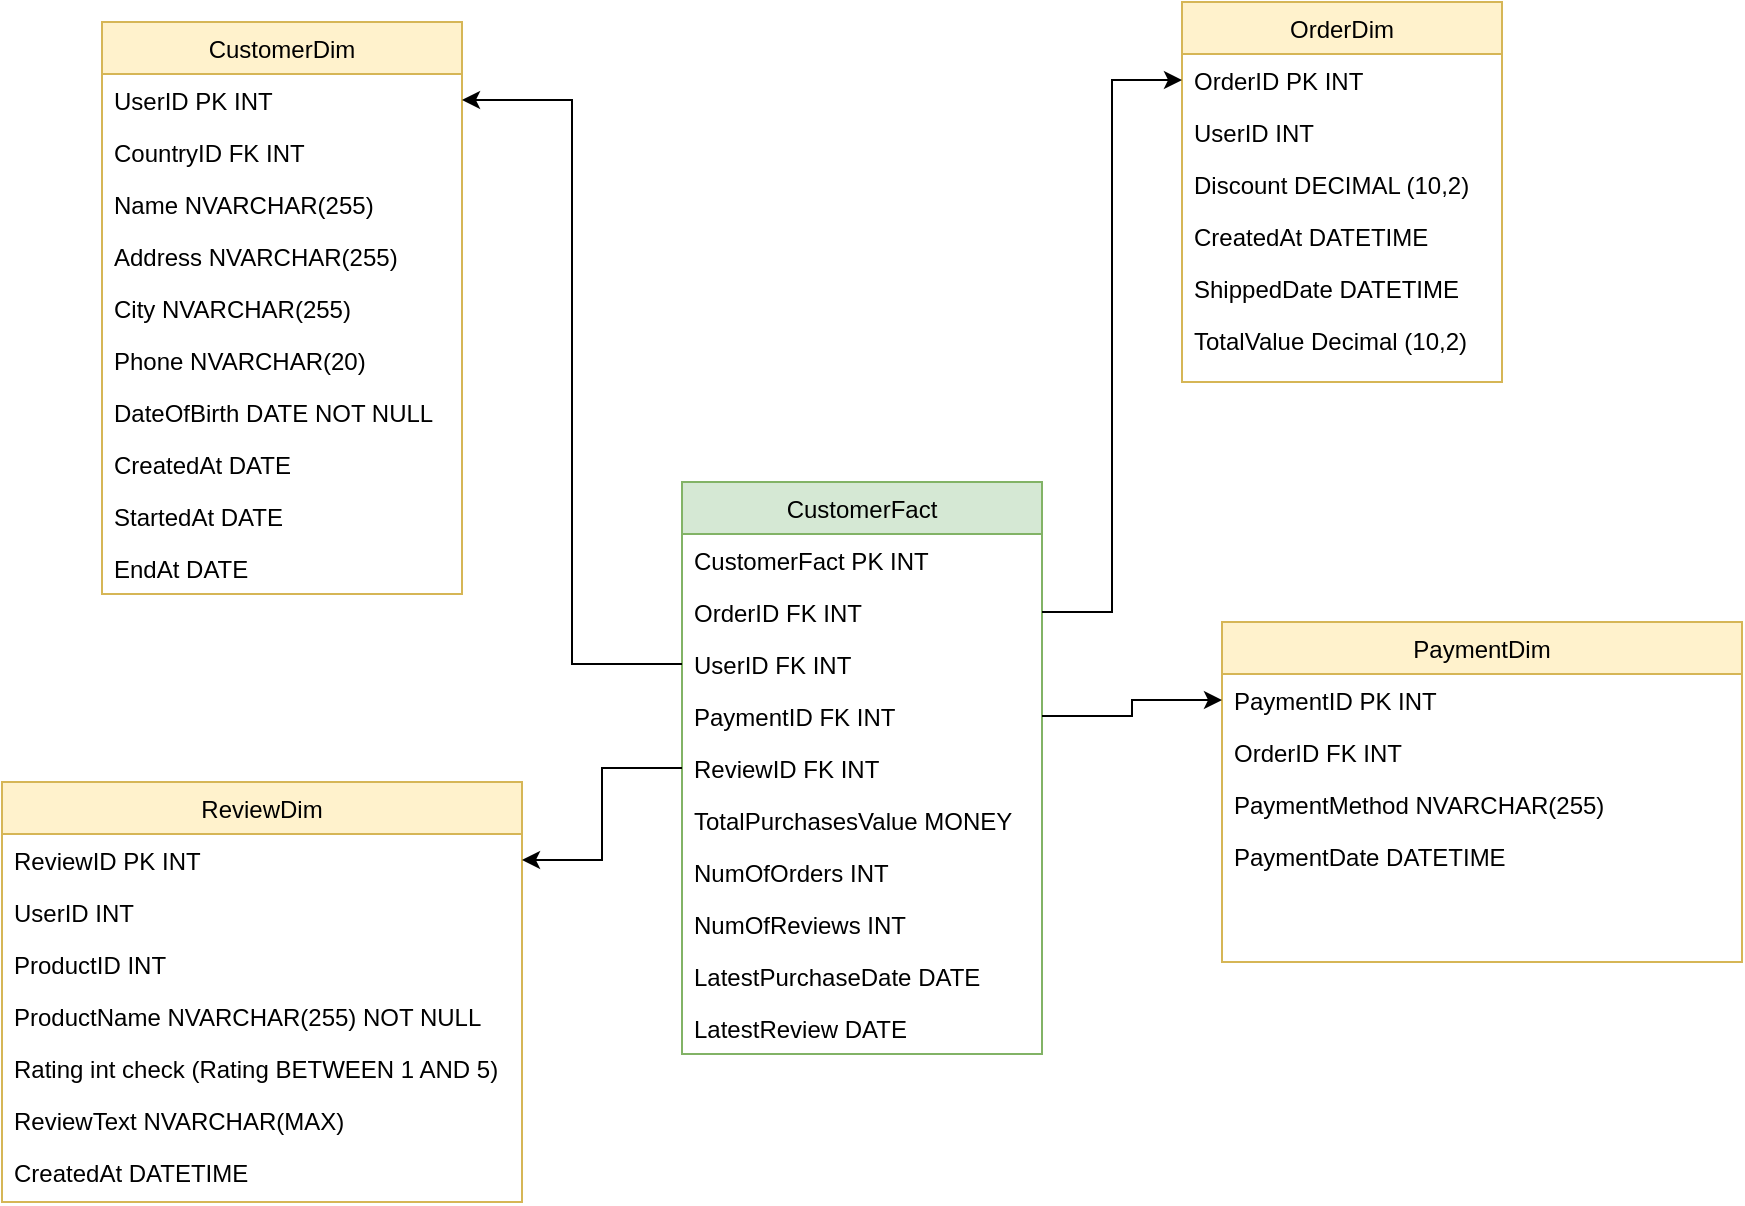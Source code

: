 <mxfile version="26.2.9">
  <diagram name="Page-1" id="Xc4G4QgOa8WYtgTiWpyU">
    <mxGraphModel dx="1752" dy="1296" grid="1" gridSize="10" guides="1" tooltips="1" connect="1" arrows="1" fold="1" page="1" pageScale="1" pageWidth="827" pageHeight="1169" math="0" shadow="0">
      <root>
        <mxCell id="0" />
        <mxCell id="1" parent="0" />
        <mxCell id="snwVZUiGdkBFRitPu1Vy-1" value="CustomerFact" style="swimlane;fontStyle=0;align=center;verticalAlign=top;childLayout=stackLayout;horizontal=1;startSize=26;horizontalStack=0;resizeParent=1;resizeLast=0;collapsible=1;marginBottom=0;rounded=0;shadow=0;strokeWidth=1;fillColor=#d5e8d4;strokeColor=#82b366;" vertex="1" parent="1">
          <mxGeometry x="-360" y="370" width="180" height="286" as="geometry">
            <mxRectangle x="130" y="380" width="160" height="26" as="alternateBounds" />
          </mxGeometry>
        </mxCell>
        <mxCell id="snwVZUiGdkBFRitPu1Vy-2" value="CustomerFact PK INT" style="text;align=left;verticalAlign=top;spacingLeft=4;spacingRight=4;overflow=hidden;rotatable=0;points=[[0,0.5],[1,0.5]];portConstraint=eastwest;" vertex="1" parent="snwVZUiGdkBFRitPu1Vy-1">
          <mxGeometry y="26" width="180" height="26" as="geometry" />
        </mxCell>
        <mxCell id="snwVZUiGdkBFRitPu1Vy-3" value="OrderID FK INT" style="text;align=left;verticalAlign=top;spacingLeft=4;spacingRight=4;overflow=hidden;rotatable=0;points=[[0,0.5],[1,0.5]];portConstraint=eastwest;rounded=0;shadow=0;html=0;" vertex="1" parent="snwVZUiGdkBFRitPu1Vy-1">
          <mxGeometry y="52" width="180" height="26" as="geometry" />
        </mxCell>
        <mxCell id="snwVZUiGdkBFRitPu1Vy-4" value="UserID FK INT" style="text;align=left;verticalAlign=top;spacingLeft=4;spacingRight=4;overflow=hidden;rotatable=0;points=[[0,0.5],[1,0.5]];portConstraint=eastwest;" vertex="1" parent="snwVZUiGdkBFRitPu1Vy-1">
          <mxGeometry y="78" width="180" height="26" as="geometry" />
        </mxCell>
        <mxCell id="snwVZUiGdkBFRitPu1Vy-11" value="PaymentID FK INT" style="text;align=left;verticalAlign=top;spacingLeft=4;spacingRight=4;overflow=hidden;rotatable=0;points=[[0,0.5],[1,0.5]];portConstraint=eastwest;" vertex="1" parent="snwVZUiGdkBFRitPu1Vy-1">
          <mxGeometry y="104" width="180" height="26" as="geometry" />
        </mxCell>
        <mxCell id="snwVZUiGdkBFRitPu1Vy-5" value="ReviewID FK INT" style="text;align=left;verticalAlign=top;spacingLeft=4;spacingRight=4;overflow=hidden;rotatable=0;points=[[0,0.5],[1,0.5]];portConstraint=eastwest;" vertex="1" parent="snwVZUiGdkBFRitPu1Vy-1">
          <mxGeometry y="130" width="180" height="26" as="geometry" />
        </mxCell>
        <mxCell id="snwVZUiGdkBFRitPu1Vy-8" value="TotalPurchasesValue MONEY" style="text;align=left;verticalAlign=top;spacingLeft=4;spacingRight=4;overflow=hidden;rotatable=0;points=[[0,0.5],[1,0.5]];portConstraint=eastwest;" vertex="1" parent="snwVZUiGdkBFRitPu1Vy-1">
          <mxGeometry y="156" width="180" height="26" as="geometry" />
        </mxCell>
        <mxCell id="snwVZUiGdkBFRitPu1Vy-13" value="NumOfOrders INT" style="text;align=left;verticalAlign=top;spacingLeft=4;spacingRight=4;overflow=hidden;rotatable=0;points=[[0,0.5],[1,0.5]];portConstraint=eastwest;" vertex="1" parent="snwVZUiGdkBFRitPu1Vy-1">
          <mxGeometry y="182" width="180" height="26" as="geometry" />
        </mxCell>
        <mxCell id="snwVZUiGdkBFRitPu1Vy-72" value="NumOfReviews INT" style="text;align=left;verticalAlign=top;spacingLeft=4;spacingRight=4;overflow=hidden;rotatable=0;points=[[0,0.5],[1,0.5]];portConstraint=eastwest;" vertex="1" parent="snwVZUiGdkBFRitPu1Vy-1">
          <mxGeometry y="208" width="180" height="26" as="geometry" />
        </mxCell>
        <mxCell id="snwVZUiGdkBFRitPu1Vy-12" value="LatestPurchaseDate DATE" style="text;align=left;verticalAlign=top;spacingLeft=4;spacingRight=4;overflow=hidden;rotatable=0;points=[[0,0.5],[1,0.5]];portConstraint=eastwest;" vertex="1" parent="snwVZUiGdkBFRitPu1Vy-1">
          <mxGeometry y="234" width="180" height="26" as="geometry" />
        </mxCell>
        <mxCell id="snwVZUiGdkBFRitPu1Vy-81" value="LatestReview DATE" style="text;align=left;verticalAlign=top;spacingLeft=4;spacingRight=4;overflow=hidden;rotatable=0;points=[[0,0.5],[1,0.5]];portConstraint=eastwest;" vertex="1" parent="snwVZUiGdkBFRitPu1Vy-1">
          <mxGeometry y="260" width="180" height="26" as="geometry" />
        </mxCell>
        <mxCell id="snwVZUiGdkBFRitPu1Vy-39" value="OrderDim" style="swimlane;fontStyle=0;align=center;verticalAlign=top;childLayout=stackLayout;horizontal=1;startSize=26;horizontalStack=0;resizeParent=1;resizeLast=0;collapsible=1;marginBottom=0;rounded=0;shadow=0;strokeWidth=1;fillColor=#fff2cc;strokeColor=#d6b656;" vertex="1" parent="1">
          <mxGeometry x="-110" y="130" width="160" height="190" as="geometry">
            <mxRectangle x="130" y="380" width="160" height="26" as="alternateBounds" />
          </mxGeometry>
        </mxCell>
        <mxCell id="snwVZUiGdkBFRitPu1Vy-40" value="OrderID PK INT" style="text;align=left;verticalAlign=top;spacingLeft=4;spacingRight=4;overflow=hidden;rotatable=0;points=[[0,0.5],[1,0.5]];portConstraint=eastwest;" vertex="1" parent="snwVZUiGdkBFRitPu1Vy-39">
          <mxGeometry y="26" width="160" height="26" as="geometry" />
        </mxCell>
        <mxCell id="snwVZUiGdkBFRitPu1Vy-41" value="UserID INT" style="text;align=left;verticalAlign=top;spacingLeft=4;spacingRight=4;overflow=hidden;rotatable=0;points=[[0,0.5],[1,0.5]];portConstraint=eastwest;rounded=0;shadow=0;html=0;" vertex="1" parent="snwVZUiGdkBFRitPu1Vy-39">
          <mxGeometry y="52" width="160" height="26" as="geometry" />
        </mxCell>
        <mxCell id="snwVZUiGdkBFRitPu1Vy-42" value="Discount DECIMAL (10,2)" style="text;align=left;verticalAlign=top;spacingLeft=4;spacingRight=4;overflow=hidden;rotatable=0;points=[[0,0.5],[1,0.5]];portConstraint=eastwest;" vertex="1" parent="snwVZUiGdkBFRitPu1Vy-39">
          <mxGeometry y="78" width="160" height="26" as="geometry" />
        </mxCell>
        <mxCell id="snwVZUiGdkBFRitPu1Vy-43" value="CreatedAt DATETIME" style="text;align=left;verticalAlign=top;spacingLeft=4;spacingRight=4;overflow=hidden;rotatable=0;points=[[0,0.5],[1,0.5]];portConstraint=eastwest;" vertex="1" parent="snwVZUiGdkBFRitPu1Vy-39">
          <mxGeometry y="104" width="160" height="26" as="geometry" />
        </mxCell>
        <mxCell id="snwVZUiGdkBFRitPu1Vy-44" value="ShippedDate DATETIME" style="text;align=left;verticalAlign=top;spacingLeft=4;spacingRight=4;overflow=hidden;rotatable=0;points=[[0,0.5],[1,0.5]];portConstraint=eastwest;" vertex="1" parent="snwVZUiGdkBFRitPu1Vy-39">
          <mxGeometry y="130" width="160" height="26" as="geometry" />
        </mxCell>
        <mxCell id="snwVZUiGdkBFRitPu1Vy-45" value="TotalValue Decimal (10,2)" style="text;align=left;verticalAlign=top;spacingLeft=4;spacingRight=4;overflow=hidden;rotatable=0;points=[[0,0.5],[1,0.5]];portConstraint=eastwest;" vertex="1" parent="snwVZUiGdkBFRitPu1Vy-39">
          <mxGeometry y="156" width="160" height="26" as="geometry" />
        </mxCell>
        <mxCell id="snwVZUiGdkBFRitPu1Vy-49" value="CustomerDim" style="swimlane;fontStyle=0;align=center;verticalAlign=top;childLayout=stackLayout;horizontal=1;startSize=26;horizontalStack=0;resizeParent=1;resizeLast=0;collapsible=1;marginBottom=0;rounded=0;shadow=0;strokeWidth=1;fillColor=#fff2cc;strokeColor=#d6b656;" vertex="1" parent="1">
          <mxGeometry x="-650" y="140" width="180" height="286" as="geometry">
            <mxRectangle x="130" y="380" width="160" height="26" as="alternateBounds" />
          </mxGeometry>
        </mxCell>
        <mxCell id="snwVZUiGdkBFRitPu1Vy-50" value="UserID PK INT" style="text;align=left;verticalAlign=top;spacingLeft=4;spacingRight=4;overflow=hidden;rotatable=0;points=[[0,0.5],[1,0.5]];portConstraint=eastwest;" vertex="1" parent="snwVZUiGdkBFRitPu1Vy-49">
          <mxGeometry y="26" width="180" height="26" as="geometry" />
        </mxCell>
        <mxCell id="snwVZUiGdkBFRitPu1Vy-51" value="CountryID FK INT" style="text;align=left;verticalAlign=top;spacingLeft=4;spacingRight=4;overflow=hidden;rotatable=0;points=[[0,0.5],[1,0.5]];portConstraint=eastwest;" vertex="1" parent="snwVZUiGdkBFRitPu1Vy-49">
          <mxGeometry y="52" width="180" height="26" as="geometry" />
        </mxCell>
        <mxCell id="snwVZUiGdkBFRitPu1Vy-52" value="Name NVARCHAR(255)" style="text;align=left;verticalAlign=top;spacingLeft=4;spacingRight=4;overflow=hidden;rotatable=0;points=[[0,0.5],[1,0.5]];portConstraint=eastwest;" vertex="1" parent="snwVZUiGdkBFRitPu1Vy-49">
          <mxGeometry y="78" width="180" height="26" as="geometry" />
        </mxCell>
        <mxCell id="snwVZUiGdkBFRitPu1Vy-53" value="Address NVARCHAR(255)" style="text;align=left;verticalAlign=top;spacingLeft=4;spacingRight=4;overflow=hidden;rotatable=0;points=[[0,0.5],[1,0.5]];portConstraint=eastwest;" vertex="1" parent="snwVZUiGdkBFRitPu1Vy-49">
          <mxGeometry y="104" width="180" height="26" as="geometry" />
        </mxCell>
        <mxCell id="snwVZUiGdkBFRitPu1Vy-54" value="City NVARCHAR(255)" style="text;align=left;verticalAlign=top;spacingLeft=4;spacingRight=4;overflow=hidden;rotatable=0;points=[[0,0.5],[1,0.5]];portConstraint=eastwest;" vertex="1" parent="snwVZUiGdkBFRitPu1Vy-49">
          <mxGeometry y="130" width="180" height="26" as="geometry" />
        </mxCell>
        <mxCell id="snwVZUiGdkBFRitPu1Vy-55" value="Phone NVARCHAR(20)" style="text;align=left;verticalAlign=top;spacingLeft=4;spacingRight=4;overflow=hidden;rotatable=0;points=[[0,0.5],[1,0.5]];portConstraint=eastwest;" vertex="1" parent="snwVZUiGdkBFRitPu1Vy-49">
          <mxGeometry y="156" width="180" height="26" as="geometry" />
        </mxCell>
        <mxCell id="snwVZUiGdkBFRitPu1Vy-56" value="DateOfBirth DATE NOT NULL" style="text;align=left;verticalAlign=top;spacingLeft=4;spacingRight=4;overflow=hidden;rotatable=0;points=[[0,0.5],[1,0.5]];portConstraint=eastwest;" vertex="1" parent="snwVZUiGdkBFRitPu1Vy-49">
          <mxGeometry y="182" width="180" height="26" as="geometry" />
        </mxCell>
        <mxCell id="snwVZUiGdkBFRitPu1Vy-57" value="CreatedAt DATE" style="text;align=left;verticalAlign=top;spacingLeft=4;spacingRight=4;overflow=hidden;rotatable=0;points=[[0,0.5],[1,0.5]];portConstraint=eastwest;" vertex="1" parent="snwVZUiGdkBFRitPu1Vy-49">
          <mxGeometry y="208" width="180" height="26" as="geometry" />
        </mxCell>
        <mxCell id="snwVZUiGdkBFRitPu1Vy-58" value="StartedAt DATE" style="text;align=left;verticalAlign=top;spacingLeft=4;spacingRight=4;overflow=hidden;rotatable=0;points=[[0,0.5],[1,0.5]];portConstraint=eastwest;" vertex="1" parent="snwVZUiGdkBFRitPu1Vy-49">
          <mxGeometry y="234" width="180" height="26" as="geometry" />
        </mxCell>
        <mxCell id="snwVZUiGdkBFRitPu1Vy-59" value="EndAt DATE" style="text;align=left;verticalAlign=top;spacingLeft=4;spacingRight=4;overflow=hidden;rotatable=0;points=[[0,0.5],[1,0.5]];portConstraint=eastwest;" vertex="1" parent="snwVZUiGdkBFRitPu1Vy-49">
          <mxGeometry y="260" width="180" height="26" as="geometry" />
        </mxCell>
        <mxCell id="snwVZUiGdkBFRitPu1Vy-60" value="PaymentDim" style="swimlane;fontStyle=0;align=center;verticalAlign=top;childLayout=stackLayout;horizontal=1;startSize=26;horizontalStack=0;resizeParent=1;resizeLast=0;collapsible=1;marginBottom=0;rounded=0;shadow=0;strokeWidth=1;fillColor=#fff2cc;strokeColor=#d6b656;" vertex="1" parent="1">
          <mxGeometry x="-90" y="440" width="260" height="170" as="geometry">
            <mxRectangle x="130" y="380" width="160" height="26" as="alternateBounds" />
          </mxGeometry>
        </mxCell>
        <mxCell id="snwVZUiGdkBFRitPu1Vy-61" value="PaymentID PK INT" style="text;align=left;verticalAlign=top;spacingLeft=4;spacingRight=4;overflow=hidden;rotatable=0;points=[[0,0.5],[1,0.5]];portConstraint=eastwest;" vertex="1" parent="snwVZUiGdkBFRitPu1Vy-60">
          <mxGeometry y="26" width="260" height="26" as="geometry" />
        </mxCell>
        <mxCell id="snwVZUiGdkBFRitPu1Vy-62" value="OrderID FK INT" style="text;align=left;verticalAlign=top;spacingLeft=4;spacingRight=4;overflow=hidden;rotatable=0;points=[[0,0.5],[1,0.5]];portConstraint=eastwest;" vertex="1" parent="snwVZUiGdkBFRitPu1Vy-60">
          <mxGeometry y="52" width="260" height="26" as="geometry" />
        </mxCell>
        <mxCell id="snwVZUiGdkBFRitPu1Vy-63" value="PaymentMethod NVARCHAR(255)" style="text;align=left;verticalAlign=top;spacingLeft=4;spacingRight=4;overflow=hidden;rotatable=0;points=[[0,0.5],[1,0.5]];portConstraint=eastwest;" vertex="1" parent="snwVZUiGdkBFRitPu1Vy-60">
          <mxGeometry y="78" width="260" height="26" as="geometry" />
        </mxCell>
        <mxCell id="snwVZUiGdkBFRitPu1Vy-64" value="PaymentDate DATETIME" style="text;align=left;verticalAlign=top;spacingLeft=4;spacingRight=4;overflow=hidden;rotatable=0;points=[[0,0.5],[1,0.5]];portConstraint=eastwest;" vertex="1" parent="snwVZUiGdkBFRitPu1Vy-60">
          <mxGeometry y="104" width="260" height="26" as="geometry" />
        </mxCell>
        <mxCell id="snwVZUiGdkBFRitPu1Vy-65" value="ReviewDim" style="swimlane;fontStyle=0;align=center;verticalAlign=top;childLayout=stackLayout;horizontal=1;startSize=26;horizontalStack=0;resizeParent=1;resizeLast=0;collapsible=1;marginBottom=0;rounded=0;shadow=0;strokeWidth=1;fillColor=#fff2cc;strokeColor=#d6b656;" vertex="1" parent="1">
          <mxGeometry x="-700" y="520" width="260" height="210" as="geometry">
            <mxRectangle x="130" y="380" width="160" height="26" as="alternateBounds" />
          </mxGeometry>
        </mxCell>
        <mxCell id="snwVZUiGdkBFRitPu1Vy-66" value="ReviewID PK INT" style="text;align=left;verticalAlign=top;spacingLeft=4;spacingRight=4;overflow=hidden;rotatable=0;points=[[0,0.5],[1,0.5]];portConstraint=eastwest;" vertex="1" parent="snwVZUiGdkBFRitPu1Vy-65">
          <mxGeometry y="26" width="260" height="26" as="geometry" />
        </mxCell>
        <mxCell id="snwVZUiGdkBFRitPu1Vy-67" value="UserID INT" style="text;align=left;verticalAlign=top;spacingLeft=4;spacingRight=4;overflow=hidden;rotatable=0;points=[[0,0.5],[1,0.5]];portConstraint=eastwest;rounded=0;shadow=0;html=0;" vertex="1" parent="snwVZUiGdkBFRitPu1Vy-65">
          <mxGeometry y="52" width="260" height="26" as="geometry" />
        </mxCell>
        <mxCell id="snwVZUiGdkBFRitPu1Vy-68" value="ProductID INT" style="text;align=left;verticalAlign=top;spacingLeft=4;spacingRight=4;overflow=hidden;rotatable=0;points=[[0,0.5],[1,0.5]];portConstraint=eastwest;" vertex="1" parent="snwVZUiGdkBFRitPu1Vy-65">
          <mxGeometry y="78" width="260" height="26" as="geometry" />
        </mxCell>
        <mxCell id="snwVZUiGdkBFRitPu1Vy-69" value="ProductName NVARCHAR(255) NOT NULL" style="text;align=left;verticalAlign=top;spacingLeft=4;spacingRight=4;overflow=hidden;rotatable=0;points=[[0,0.5],[1,0.5]];portConstraint=eastwest;" vertex="1" parent="snwVZUiGdkBFRitPu1Vy-65">
          <mxGeometry y="104" width="260" height="26" as="geometry" />
        </mxCell>
        <mxCell id="snwVZUiGdkBFRitPu1Vy-70" value="Rating int check (Rating BETWEEN 1 AND 5)" style="text;align=left;verticalAlign=top;spacingLeft=4;spacingRight=4;overflow=hidden;rotatable=0;points=[[0,0.5],[1,0.5]];portConstraint=eastwest;" vertex="1" parent="snwVZUiGdkBFRitPu1Vy-65">
          <mxGeometry y="130" width="260" height="26" as="geometry" />
        </mxCell>
        <mxCell id="snwVZUiGdkBFRitPu1Vy-71" value="ReviewText NVARCHAR(MAX)" style="text;align=left;verticalAlign=top;spacingLeft=4;spacingRight=4;overflow=hidden;rotatable=0;points=[[0,0.5],[1,0.5]];portConstraint=eastwest;" vertex="1" parent="snwVZUiGdkBFRitPu1Vy-65">
          <mxGeometry y="156" width="260" height="26" as="geometry" />
        </mxCell>
        <mxCell id="snwVZUiGdkBFRitPu1Vy-73" value="CreatedAt DATETIME" style="text;align=left;verticalAlign=top;spacingLeft=4;spacingRight=4;overflow=hidden;rotatable=0;points=[[0,0.5],[1,0.5]];portConstraint=eastwest;" vertex="1" parent="snwVZUiGdkBFRitPu1Vy-65">
          <mxGeometry y="182" width="260" height="26" as="geometry" />
        </mxCell>
        <mxCell id="snwVZUiGdkBFRitPu1Vy-82" style="edgeStyle=orthogonalEdgeStyle;rounded=0;orthogonalLoop=1;jettySize=auto;html=1;exitX=0;exitY=0.5;exitDx=0;exitDy=0;entryX=1;entryY=0.5;entryDx=0;entryDy=0;" edge="1" parent="1" source="snwVZUiGdkBFRitPu1Vy-5" target="snwVZUiGdkBFRitPu1Vy-66">
          <mxGeometry relative="1" as="geometry" />
        </mxCell>
        <mxCell id="snwVZUiGdkBFRitPu1Vy-83" style="edgeStyle=orthogonalEdgeStyle;rounded=0;orthogonalLoop=1;jettySize=auto;html=1;exitX=1;exitY=0.5;exitDx=0;exitDy=0;entryX=0;entryY=0.5;entryDx=0;entryDy=0;" edge="1" parent="1" source="snwVZUiGdkBFRitPu1Vy-11" target="snwVZUiGdkBFRitPu1Vy-61">
          <mxGeometry relative="1" as="geometry" />
        </mxCell>
        <mxCell id="snwVZUiGdkBFRitPu1Vy-84" style="edgeStyle=orthogonalEdgeStyle;rounded=0;orthogonalLoop=1;jettySize=auto;html=1;exitX=1;exitY=0.5;exitDx=0;exitDy=0;entryX=0;entryY=0.5;entryDx=0;entryDy=0;" edge="1" parent="1" source="snwVZUiGdkBFRitPu1Vy-3" target="snwVZUiGdkBFRitPu1Vy-40">
          <mxGeometry relative="1" as="geometry" />
        </mxCell>
        <mxCell id="snwVZUiGdkBFRitPu1Vy-85" style="edgeStyle=orthogonalEdgeStyle;rounded=0;orthogonalLoop=1;jettySize=auto;html=1;exitX=0;exitY=0.5;exitDx=0;exitDy=0;entryX=1;entryY=0.5;entryDx=0;entryDy=0;" edge="1" parent="1" source="snwVZUiGdkBFRitPu1Vy-4" target="snwVZUiGdkBFRitPu1Vy-50">
          <mxGeometry relative="1" as="geometry" />
        </mxCell>
      </root>
    </mxGraphModel>
  </diagram>
</mxfile>
